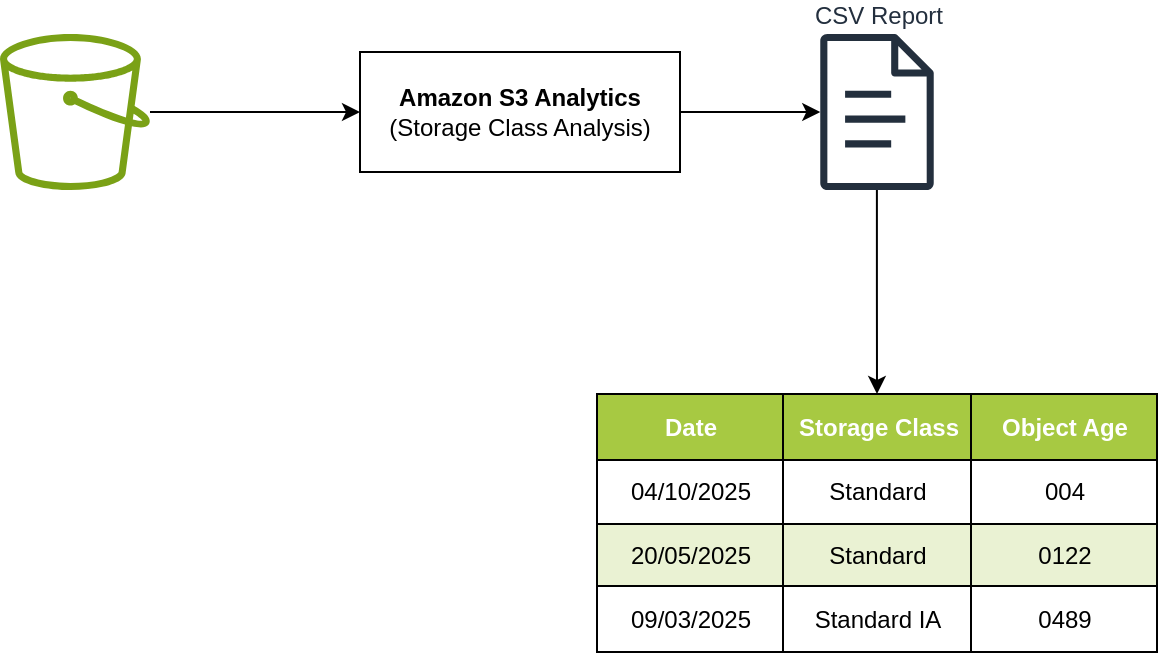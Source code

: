 <mxfile version="26.0.4">
  <diagram name="Page-1" id="rFI-Aw7ctQMHaSW5Casr">
    <mxGraphModel dx="1114" dy="1198" grid="1" gridSize="10" guides="1" tooltips="1" connect="1" arrows="1" fold="1" page="1" pageScale="1" pageWidth="850" pageHeight="1100" math="0" shadow="0">
      <root>
        <mxCell id="0" />
        <mxCell id="1" parent="0" />
        <mxCell id="RCT5u-R5EGigC1aLDLI5-47" style="edgeStyle=orthogonalEdgeStyle;rounded=0;orthogonalLoop=1;jettySize=auto;html=1;" edge="1" parent="1" source="RCT5u-R5EGigC1aLDLI5-1" target="RCT5u-R5EGigC1aLDLI5-46">
          <mxGeometry relative="1" as="geometry" />
        </mxCell>
        <mxCell id="RCT5u-R5EGigC1aLDLI5-1" value="" style="sketch=0;outlineConnect=0;fontColor=#232F3E;gradientColor=none;fillColor=#7AA116;strokeColor=none;dashed=0;verticalLabelPosition=bottom;verticalAlign=top;align=center;html=1;fontSize=12;fontStyle=0;aspect=fixed;pointerEvents=1;shape=mxgraph.aws4.bucket;" vertex="1" parent="1">
          <mxGeometry x="160" y="460" width="75" height="78" as="geometry" />
        </mxCell>
        <mxCell id="RCT5u-R5EGigC1aLDLI5-50" style="edgeStyle=orthogonalEdgeStyle;rounded=0;orthogonalLoop=1;jettySize=auto;html=1;" edge="1" parent="1" source="RCT5u-R5EGigC1aLDLI5-2" target="RCT5u-R5EGigC1aLDLI5-25">
          <mxGeometry relative="1" as="geometry" />
        </mxCell>
        <mxCell id="RCT5u-R5EGigC1aLDLI5-2" value="CSV Report" style="sketch=0;outlineConnect=0;fontColor=#232F3E;gradientColor=none;fillColor=#232F3D;strokeColor=none;dashed=0;verticalLabelPosition=top;verticalAlign=bottom;align=center;html=1;fontSize=12;fontStyle=0;aspect=fixed;pointerEvents=1;shape=mxgraph.aws4.document;labelPosition=center;" vertex="1" parent="1">
          <mxGeometry x="570" y="460" width="57" height="78" as="geometry" />
        </mxCell>
        <mxCell id="RCT5u-R5EGigC1aLDLI5-24" value="Assets" style="childLayout=tableLayout;recursiveResize=0;strokeColor=default;fillColor=none;shadow=0;" vertex="1" parent="1">
          <mxGeometry x="458.5" y="640" width="280" height="129" as="geometry" />
        </mxCell>
        <mxCell id="RCT5u-R5EGigC1aLDLI5-25" style="shape=tableRow;horizontal=0;startSize=0;swimlaneHead=0;swimlaneBody=0;top=0;left=0;bottom=0;right=0;dropTarget=0;collapsible=0;recursiveResize=0;expand=0;fontStyle=0;strokeColor=inherit;fillColor=#ffffff;" vertex="1" parent="RCT5u-R5EGigC1aLDLI5-24">
          <mxGeometry width="280" height="33" as="geometry" />
        </mxCell>
        <mxCell id="RCT5u-R5EGigC1aLDLI5-26" value="Date" style="connectable=0;recursiveResize=0;strokeColor=inherit;fillColor=#A7C942;align=center;fontStyle=1;fontColor=#FFFFFF;html=1;" vertex="1" parent="RCT5u-R5EGigC1aLDLI5-25">
          <mxGeometry width="93" height="33" as="geometry">
            <mxRectangle width="93" height="33" as="alternateBounds" />
          </mxGeometry>
        </mxCell>
        <mxCell id="RCT5u-R5EGigC1aLDLI5-27" value="Storage Class" style="connectable=0;recursiveResize=0;strokeColor=inherit;fillColor=#A7C942;align=center;fontStyle=1;fontColor=#FFFFFF;html=1;" vertex="1" parent="RCT5u-R5EGigC1aLDLI5-25">
          <mxGeometry x="93" width="94" height="33" as="geometry">
            <mxRectangle width="94" height="33" as="alternateBounds" />
          </mxGeometry>
        </mxCell>
        <mxCell id="RCT5u-R5EGigC1aLDLI5-28" value="Object Age" style="connectable=0;recursiveResize=0;strokeColor=inherit;fillColor=#A7C942;align=center;fontStyle=1;fontColor=#FFFFFF;html=1;" vertex="1" parent="RCT5u-R5EGigC1aLDLI5-25">
          <mxGeometry x="187" width="93" height="33" as="geometry">
            <mxRectangle width="93" height="33" as="alternateBounds" />
          </mxGeometry>
        </mxCell>
        <mxCell id="RCT5u-R5EGigC1aLDLI5-29" value="" style="shape=tableRow;horizontal=0;startSize=0;swimlaneHead=0;swimlaneBody=0;top=0;left=0;bottom=0;right=0;dropTarget=0;collapsible=0;recursiveResize=0;expand=0;fontStyle=0;strokeColor=inherit;fillColor=#ffffff;" vertex="1" parent="RCT5u-R5EGigC1aLDLI5-24">
          <mxGeometry y="33" width="280" height="32" as="geometry" />
        </mxCell>
        <mxCell id="RCT5u-R5EGigC1aLDLI5-30" value="04/10/2025" style="connectable=0;recursiveResize=0;strokeColor=inherit;fillColor=inherit;align=center;whiteSpace=wrap;html=1;" vertex="1" parent="RCT5u-R5EGigC1aLDLI5-29">
          <mxGeometry width="93" height="32" as="geometry">
            <mxRectangle width="93" height="32" as="alternateBounds" />
          </mxGeometry>
        </mxCell>
        <mxCell id="RCT5u-R5EGigC1aLDLI5-31" value="Standard" style="connectable=0;recursiveResize=0;strokeColor=inherit;fillColor=inherit;align=center;whiteSpace=wrap;html=1;" vertex="1" parent="RCT5u-R5EGigC1aLDLI5-29">
          <mxGeometry x="93" width="94" height="32" as="geometry">
            <mxRectangle width="94" height="32" as="alternateBounds" />
          </mxGeometry>
        </mxCell>
        <mxCell id="RCT5u-R5EGigC1aLDLI5-32" value="004" style="connectable=0;recursiveResize=0;strokeColor=inherit;fillColor=inherit;align=center;whiteSpace=wrap;html=1;" vertex="1" parent="RCT5u-R5EGigC1aLDLI5-29">
          <mxGeometry x="187" width="93" height="32" as="geometry">
            <mxRectangle width="93" height="32" as="alternateBounds" />
          </mxGeometry>
        </mxCell>
        <mxCell id="RCT5u-R5EGigC1aLDLI5-33" value="" style="shape=tableRow;horizontal=0;startSize=0;swimlaneHead=0;swimlaneBody=0;top=0;left=0;bottom=0;right=0;dropTarget=0;collapsible=0;recursiveResize=0;expand=0;fontStyle=1;strokeColor=inherit;fillColor=#EAF2D3;" vertex="1" parent="RCT5u-R5EGigC1aLDLI5-24">
          <mxGeometry y="65" width="280" height="31" as="geometry" />
        </mxCell>
        <mxCell id="RCT5u-R5EGigC1aLDLI5-34" value="20/05/2025" style="connectable=0;recursiveResize=0;strokeColor=inherit;fillColor=inherit;whiteSpace=wrap;html=1;" vertex="1" parent="RCT5u-R5EGigC1aLDLI5-33">
          <mxGeometry width="93" height="31" as="geometry">
            <mxRectangle width="93" height="31" as="alternateBounds" />
          </mxGeometry>
        </mxCell>
        <mxCell id="RCT5u-R5EGigC1aLDLI5-35" value="Standard" style="connectable=0;recursiveResize=0;strokeColor=inherit;fillColor=inherit;whiteSpace=wrap;html=1;" vertex="1" parent="RCT5u-R5EGigC1aLDLI5-33">
          <mxGeometry x="93" width="94" height="31" as="geometry">
            <mxRectangle width="94" height="31" as="alternateBounds" />
          </mxGeometry>
        </mxCell>
        <mxCell id="RCT5u-R5EGigC1aLDLI5-36" value="0122" style="connectable=0;recursiveResize=0;strokeColor=inherit;fillColor=inherit;whiteSpace=wrap;html=1;" vertex="1" parent="RCT5u-R5EGigC1aLDLI5-33">
          <mxGeometry x="187" width="93" height="31" as="geometry">
            <mxRectangle width="93" height="31" as="alternateBounds" />
          </mxGeometry>
        </mxCell>
        <mxCell id="RCT5u-R5EGigC1aLDLI5-37" value="" style="shape=tableRow;horizontal=0;startSize=0;swimlaneHead=0;swimlaneBody=0;top=0;left=0;bottom=0;right=0;dropTarget=0;collapsible=0;recursiveResize=0;expand=0;fontStyle=0;strokeColor=inherit;fillColor=#ffffff;" vertex="1" parent="RCT5u-R5EGigC1aLDLI5-24">
          <mxGeometry y="96" width="280" height="33" as="geometry" />
        </mxCell>
        <mxCell id="RCT5u-R5EGigC1aLDLI5-38" value="09/03/2025" style="connectable=0;recursiveResize=0;strokeColor=inherit;fillColor=inherit;fontStyle=0;align=center;whiteSpace=wrap;html=1;" vertex="1" parent="RCT5u-R5EGigC1aLDLI5-37">
          <mxGeometry width="93" height="33" as="geometry">
            <mxRectangle width="93" height="33" as="alternateBounds" />
          </mxGeometry>
        </mxCell>
        <mxCell id="RCT5u-R5EGigC1aLDLI5-39" value="Standard IA" style="connectable=0;recursiveResize=0;strokeColor=inherit;fillColor=inherit;fontStyle=0;align=center;whiteSpace=wrap;html=1;" vertex="1" parent="RCT5u-R5EGigC1aLDLI5-37">
          <mxGeometry x="93" width="94" height="33" as="geometry">
            <mxRectangle width="94" height="33" as="alternateBounds" />
          </mxGeometry>
        </mxCell>
        <mxCell id="RCT5u-R5EGigC1aLDLI5-40" value="0489" style="connectable=0;recursiveResize=0;strokeColor=inherit;fillColor=inherit;fontStyle=0;align=center;whiteSpace=wrap;html=1;" vertex="1" parent="RCT5u-R5EGigC1aLDLI5-37">
          <mxGeometry x="187" width="93" height="33" as="geometry">
            <mxRectangle width="93" height="33" as="alternateBounds" />
          </mxGeometry>
        </mxCell>
        <mxCell id="RCT5u-R5EGigC1aLDLI5-48" style="edgeStyle=orthogonalEdgeStyle;rounded=0;orthogonalLoop=1;jettySize=auto;html=1;" edge="1" parent="1" source="RCT5u-R5EGigC1aLDLI5-46" target="RCT5u-R5EGigC1aLDLI5-2">
          <mxGeometry relative="1" as="geometry" />
        </mxCell>
        <mxCell id="RCT5u-R5EGigC1aLDLI5-46" value="&lt;b&gt;Amazon S3 Analytics&lt;/b&gt;&lt;div&gt;(Storage Class Analysis)&lt;/div&gt;" style="rounded=0;whiteSpace=wrap;html=1;" vertex="1" parent="1">
          <mxGeometry x="340" y="469" width="160" height="60" as="geometry" />
        </mxCell>
      </root>
    </mxGraphModel>
  </diagram>
</mxfile>
